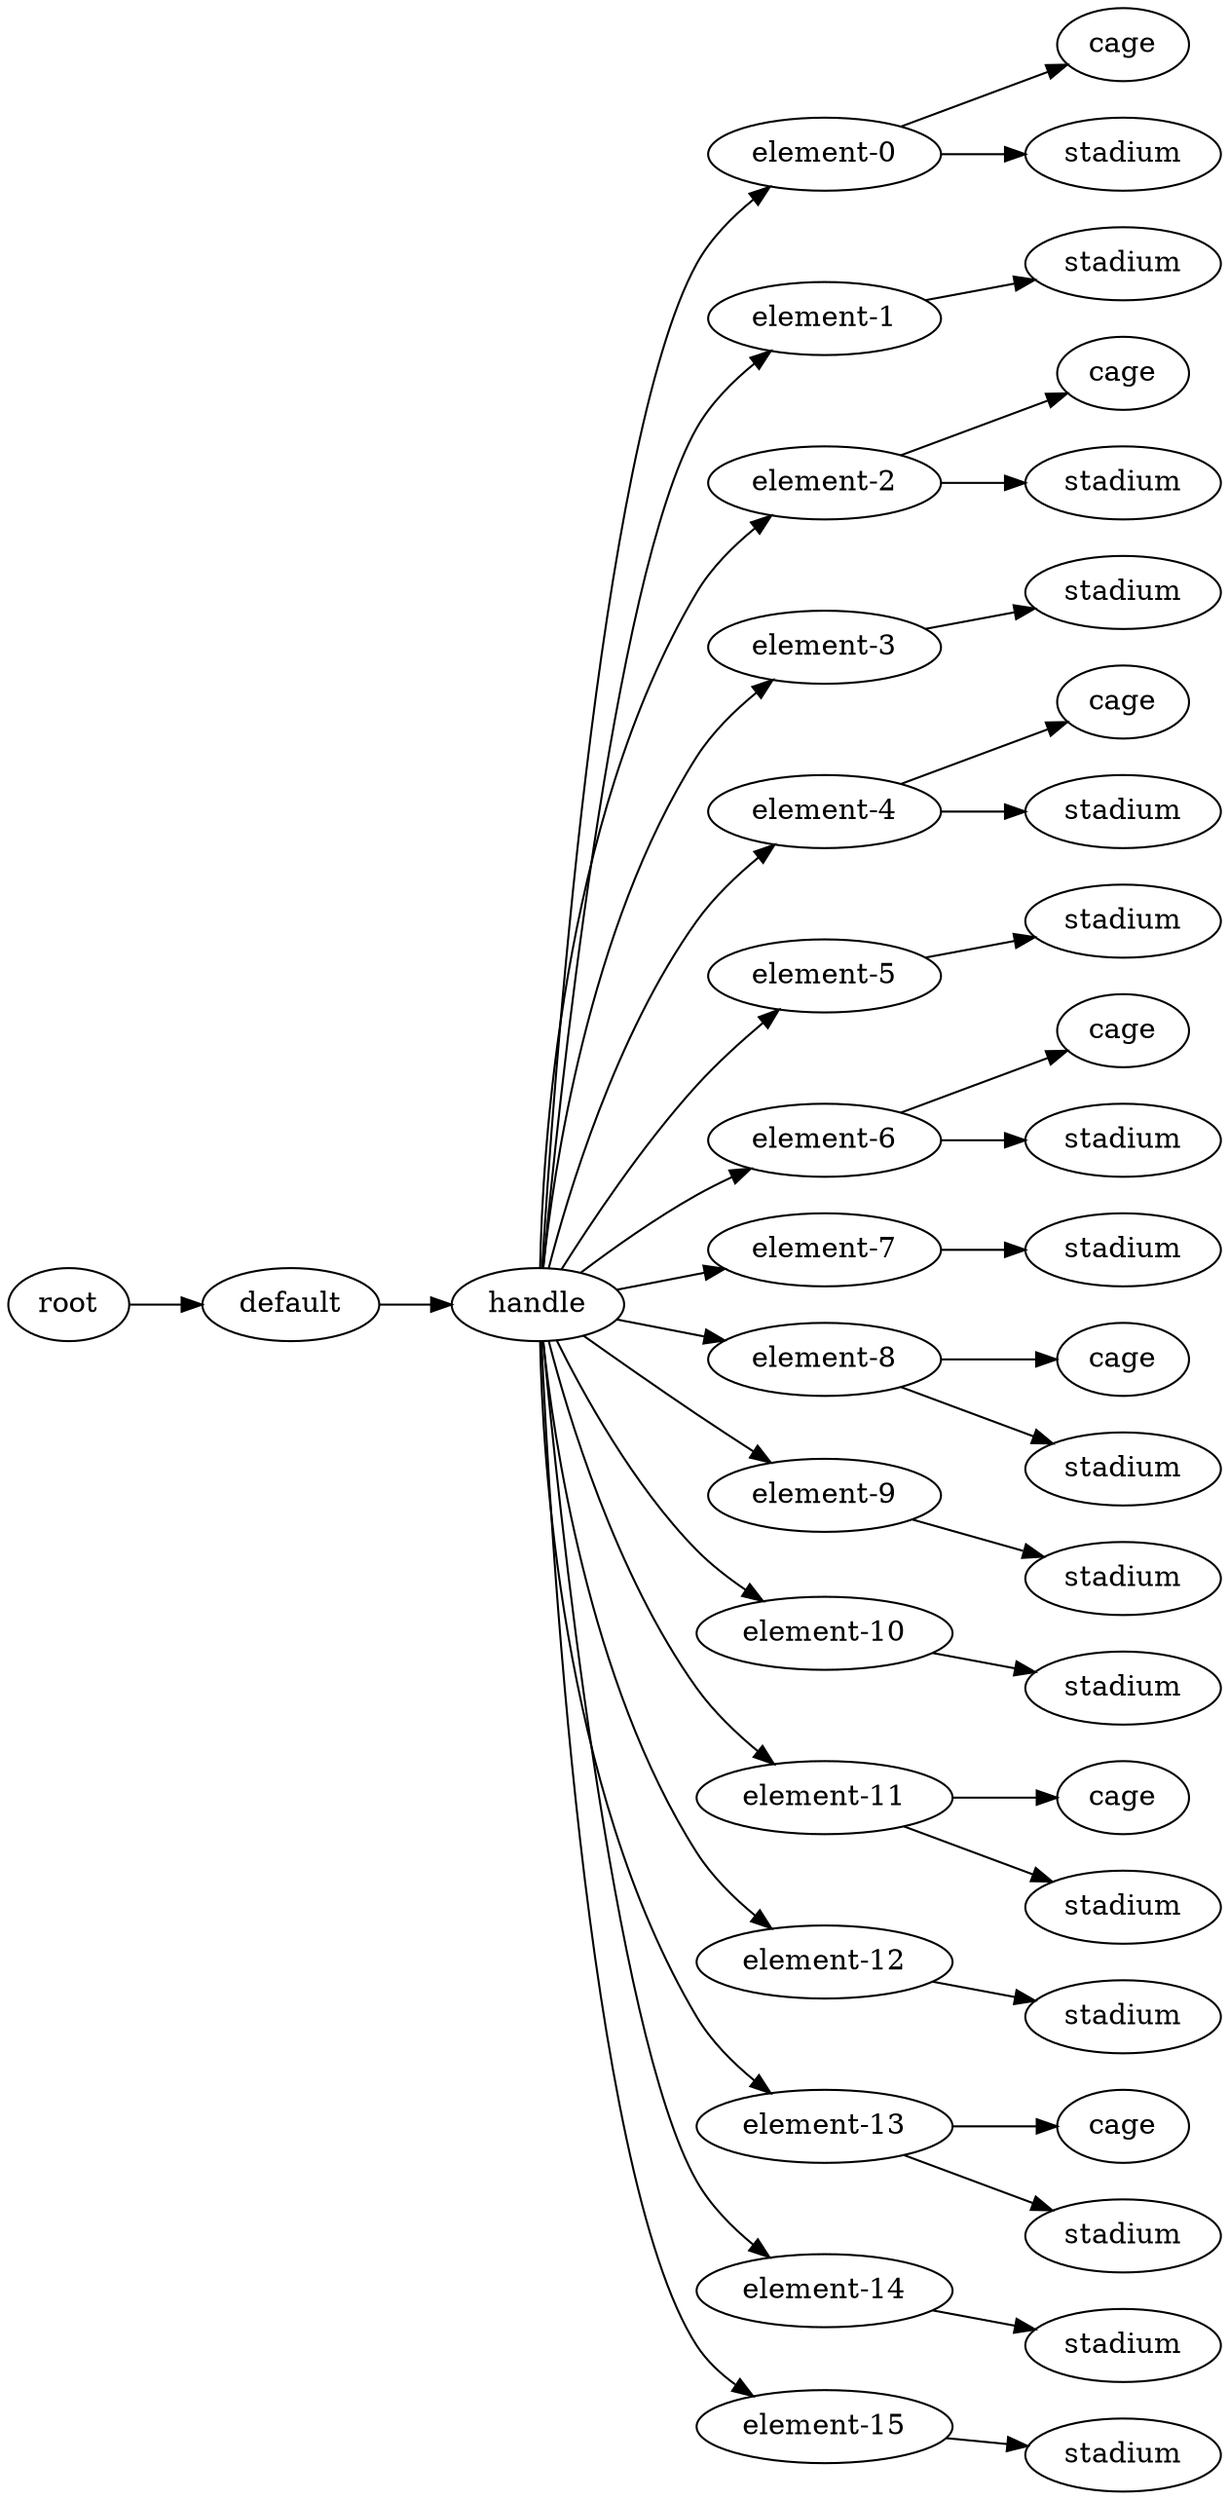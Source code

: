 digraph default {
	graph [rankdir=LR]
	root_34 [label=root href="javascript:s=&quot;\(\)\nNone&quot;; console.log(s); alert(s);"]
	default_35 [label=default href="javascript:s=&quot;\(&#x27;default&#x27;,\)\nSpringBase&quot;; console.log(s); alert(s);" tooltip=SpringBase]
	handle_36 [label=handle href="javascript:s=&quot;\(&#x27;default&#x27;,\ &#x27;handle&#x27;\)\nStadiumSequence&quot;; console.log(s); alert(s);" tooltip=StadiumSequence]
	37 [label="element\-0" href="javascript:s=&quot;\(&#x27;default&#x27;,\ &#x27;handle&#x27;,\ &#x27;element\-0&#x27;\)\nStadiumPrism&quot;; console.log(s); alert(s);" tooltip=StadiumPrism]
	cage_38 [label=cage href="javascript:s=&quot;\(&#x27;default&#x27;,\ &#x27;handle&#x27;,\ &#x27;element\-0&#x27;,\ &#x27;cage&#x27;\)\nBox&quot;; console.log(s); alert(s);" tooltip=Box]
	stadium_39 [label=stadium href="javascript:s=&quot;\(&#x27;default&#x27;,\ &#x27;handle&#x27;,\ &#x27;element\-0&#x27;,\ &#x27;stadium&#x27;\)\nLinearExtrude&quot;; console.log(s); alert(s);" tooltip=LinearExtrude]
	40 [label="element\-1" href="javascript:s=&quot;\(&#x27;default&#x27;,\ &#x27;handle&#x27;,\ &#x27;element\-1&#x27;\)\nStadiumRevolution&quot;; console.log(s); alert(s);" tooltip=StadiumRevolution]
	stadium_41 [label=stadium href="javascript:s=&quot;\(&#x27;default&#x27;,\ &#x27;handle&#x27;,\ &#x27;element\-1&#x27;,\ &#x27;stadium&#x27;\)\nRotateExtrude&quot;; console.log(s); alert(s);" tooltip=RotateExtrude]
	42 [label="element\-2" href="javascript:s=&quot;\(&#x27;default&#x27;,\ &#x27;handle&#x27;,\ &#x27;element\-2&#x27;\)\nStadiumPrism&quot;; console.log(s); alert(s);" tooltip=StadiumPrism]
	cage_43 [label=cage href="javascript:s=&quot;\(&#x27;default&#x27;,\ &#x27;handle&#x27;,\ &#x27;element\-2&#x27;,\ &#x27;cage&#x27;\)\nBox&quot;; console.log(s); alert(s);" tooltip=Box]
	stadium_44 [label=stadium href="javascript:s=&quot;\(&#x27;default&#x27;,\ &#x27;handle&#x27;,\ &#x27;element\-2&#x27;,\ &#x27;stadium&#x27;\)\nLinearExtrude&quot;; console.log(s); alert(s);" tooltip=LinearExtrude]
	45 [label="element\-3" href="javascript:s=&quot;\(&#x27;default&#x27;,\ &#x27;handle&#x27;,\ &#x27;element\-3&#x27;\)\nStadiumRevolution&quot;; console.log(s); alert(s);" tooltip=StadiumRevolution]
	stadium_46 [label=stadium href="javascript:s=&quot;\(&#x27;default&#x27;,\ &#x27;handle&#x27;,\ &#x27;element\-3&#x27;,\ &#x27;stadium&#x27;\)\nRotateExtrude&quot;; console.log(s); alert(s);" tooltip=RotateExtrude]
	47 [label="element\-4" href="javascript:s=&quot;\(&#x27;default&#x27;,\ &#x27;handle&#x27;,\ &#x27;element\-4&#x27;\)\nStadiumPrism&quot;; console.log(s); alert(s);" tooltip=StadiumPrism]
	cage_48 [label=cage href="javascript:s=&quot;\(&#x27;default&#x27;,\ &#x27;handle&#x27;,\ &#x27;element\-4&#x27;,\ &#x27;cage&#x27;\)\nBox&quot;; console.log(s); alert(s);" tooltip=Box]
	stadium_49 [label=stadium href="javascript:s=&quot;\(&#x27;default&#x27;,\ &#x27;handle&#x27;,\ &#x27;element\-4&#x27;,\ &#x27;stadium&#x27;\)\nLinearExtrude&quot;; console.log(s); alert(s);" tooltip=LinearExtrude]
	50 [label="element\-5" href="javascript:s=&quot;\(&#x27;default&#x27;,\ &#x27;handle&#x27;,\ &#x27;element\-5&#x27;\)\nStadiumRevolution&quot;; console.log(s); alert(s);" tooltip=StadiumRevolution]
	stadium_51 [label=stadium href="javascript:s=&quot;\(&#x27;default&#x27;,\ &#x27;handle&#x27;,\ &#x27;element\-5&#x27;,\ &#x27;stadium&#x27;\)\nRotateExtrude&quot;; console.log(s); alert(s);" tooltip=RotateExtrude]
	52 [label="element\-6" href="javascript:s=&quot;\(&#x27;default&#x27;,\ &#x27;handle&#x27;,\ &#x27;element\-6&#x27;\)\nStadiumPrism&quot;; console.log(s); alert(s);" tooltip=StadiumPrism]
	cage_53 [label=cage href="javascript:s=&quot;\(&#x27;default&#x27;,\ &#x27;handle&#x27;,\ &#x27;element\-6&#x27;,\ &#x27;cage&#x27;\)\nBox&quot;; console.log(s); alert(s);" tooltip=Box]
	stadium_54 [label=stadium href="javascript:s=&quot;\(&#x27;default&#x27;,\ &#x27;handle&#x27;,\ &#x27;element\-6&#x27;,\ &#x27;stadium&#x27;\)\nLinearExtrude&quot;; console.log(s); alert(s);" tooltip=LinearExtrude]
	55 [label="element\-7" href="javascript:s=&quot;\(&#x27;default&#x27;,\ &#x27;handle&#x27;,\ &#x27;element\-7&#x27;\)\nStadiumRevolution&quot;; console.log(s); alert(s);" tooltip=StadiumRevolution]
	stadium_56 [label=stadium href="javascript:s=&quot;\(&#x27;default&#x27;,\ &#x27;handle&#x27;,\ &#x27;element\-7&#x27;,\ &#x27;stadium&#x27;\)\nRotateExtrude&quot;; console.log(s); alert(s);" tooltip=RotateExtrude]
	57 [label="element\-8" href="javascript:s=&quot;\(&#x27;default&#x27;,\ &#x27;handle&#x27;,\ &#x27;element\-8&#x27;\)\nStadiumPrism&quot;; console.log(s); alert(s);" tooltip=StadiumPrism]
	cage_58 [label=cage href="javascript:s=&quot;\(&#x27;default&#x27;,\ &#x27;handle&#x27;,\ &#x27;element\-8&#x27;,\ &#x27;cage&#x27;\)\nBox&quot;; console.log(s); alert(s);" tooltip=Box]
	stadium_59 [label=stadium href="javascript:s=&quot;\(&#x27;default&#x27;,\ &#x27;handle&#x27;,\ &#x27;element\-8&#x27;,\ &#x27;stadium&#x27;\)\nLinearExtrude&quot;; console.log(s); alert(s);" tooltip=LinearExtrude]
	60 [label="element\-9" href="javascript:s=&quot;\(&#x27;default&#x27;,\ &#x27;handle&#x27;,\ &#x27;element\-9&#x27;\)\nStadiumRevolution&quot;; console.log(s); alert(s);" tooltip=StadiumRevolution]
	stadium_61 [label=stadium href="javascript:s=&quot;\(&#x27;default&#x27;,\ &#x27;handle&#x27;,\ &#x27;element\-9&#x27;,\ &#x27;stadium&#x27;\)\nRotateExtrude&quot;; console.log(s); alert(s);" tooltip=RotateExtrude]
	62 [label="element\-10" href="javascript:s=&quot;\(&#x27;default&#x27;,\ &#x27;handle&#x27;,\ &#x27;element\-10&#x27;\)\nStadiumRevolution&quot;; console.log(s); alert(s);" tooltip=StadiumRevolution]
	stadium_63 [label=stadium href="javascript:s=&quot;\(&#x27;default&#x27;,\ &#x27;handle&#x27;,\ &#x27;element\-10&#x27;,\ &#x27;stadium&#x27;\)\nRotateExtrude&quot;; console.log(s); alert(s);" tooltip=RotateExtrude]
	64 [label="element\-11" href="javascript:s=&quot;\(&#x27;default&#x27;,\ &#x27;handle&#x27;,\ &#x27;element\-11&#x27;\)\nStadiumPrism&quot;; console.log(s); alert(s);" tooltip=StadiumPrism]
	cage_65 [label=cage href="javascript:s=&quot;\(&#x27;default&#x27;,\ &#x27;handle&#x27;,\ &#x27;element\-11&#x27;,\ &#x27;cage&#x27;\)\nBox&quot;; console.log(s); alert(s);" tooltip=Box]
	stadium_66 [label=stadium href="javascript:s=&quot;\(&#x27;default&#x27;,\ &#x27;handle&#x27;,\ &#x27;element\-11&#x27;,\ &#x27;stadium&#x27;\)\nLinearExtrude&quot;; console.log(s); alert(s);" tooltip=LinearExtrude]
	67 [label="element\-12" href="javascript:s=&quot;\(&#x27;default&#x27;,\ &#x27;handle&#x27;,\ &#x27;element\-12&#x27;\)\nStadiumRevolution&quot;; console.log(s); alert(s);" tooltip=StadiumRevolution]
	stadium_68 [label=stadium href="javascript:s=&quot;\(&#x27;default&#x27;,\ &#x27;handle&#x27;,\ &#x27;element\-12&#x27;,\ &#x27;stadium&#x27;\)\nRotateExtrude&quot;; console.log(s); alert(s);" tooltip=RotateExtrude]
	69 [label="element\-13" href="javascript:s=&quot;\(&#x27;default&#x27;,\ &#x27;handle&#x27;,\ &#x27;element\-13&#x27;\)\nStadiumPrism&quot;; console.log(s); alert(s);" tooltip=StadiumPrism]
	cage_70 [label=cage href="javascript:s=&quot;\(&#x27;default&#x27;,\ &#x27;handle&#x27;,\ &#x27;element\-13&#x27;,\ &#x27;cage&#x27;\)\nBox&quot;; console.log(s); alert(s);" tooltip=Box]
	stadium_71 [label=stadium href="javascript:s=&quot;\(&#x27;default&#x27;,\ &#x27;handle&#x27;,\ &#x27;element\-13&#x27;,\ &#x27;stadium&#x27;\)\nLinearExtrude&quot;; console.log(s); alert(s);" tooltip=LinearExtrude]
	72 [label="element\-14" href="javascript:s=&quot;\(&#x27;default&#x27;,\ &#x27;handle&#x27;,\ &#x27;element\-14&#x27;\)\nStadiumRevolution&quot;; console.log(s); alert(s);" tooltip=StadiumRevolution]
	stadium_73 [label=stadium href="javascript:s=&quot;\(&#x27;default&#x27;,\ &#x27;handle&#x27;,\ &#x27;element\-14&#x27;,\ &#x27;stadium&#x27;\)\nRotateExtrude&quot;; console.log(s); alert(s);" tooltip=RotateExtrude]
	74 [label="element\-15" href="javascript:s=&quot;\(&#x27;default&#x27;,\ &#x27;handle&#x27;,\ &#x27;element\-15&#x27;\)\nStadiumRevolution&quot;; console.log(s); alert(s);" tooltip=StadiumRevolution]
	stadium_75 [label=stadium href="javascript:s=&quot;\(&#x27;default&#x27;,\ &#x27;handle&#x27;,\ &#x27;element\-15&#x27;,\ &#x27;stadium&#x27;\)\nRotateExtrude&quot;; console.log(s); alert(s);" tooltip=RotateExtrude]
	root_34 -> default_35
	default_35 -> handle_36
	handle_36 -> 37
	37 -> cage_38
	37 -> stadium_39
	handle_36 -> 40
	40 -> stadium_41
	handle_36 -> 42
	42 -> cage_43
	42 -> stadium_44
	handle_36 -> 45
	45 -> stadium_46
	handle_36 -> 47
	47 -> cage_48
	47 -> stadium_49
	handle_36 -> 50
	50 -> stadium_51
	handle_36 -> 52
	52 -> cage_53
	52 -> stadium_54
	handle_36 -> 55
	55 -> stadium_56
	handle_36 -> 57
	57 -> cage_58
	57 -> stadium_59
	handle_36 -> 60
	60 -> stadium_61
	handle_36 -> 62
	62 -> stadium_63
	handle_36 -> 64
	64 -> cage_65
	64 -> stadium_66
	handle_36 -> 67
	67 -> stadium_68
	handle_36 -> 69
	69 -> cage_70
	69 -> stadium_71
	handle_36 -> 72
	72 -> stadium_73
	handle_36 -> 74
	74 -> stadium_75
}
